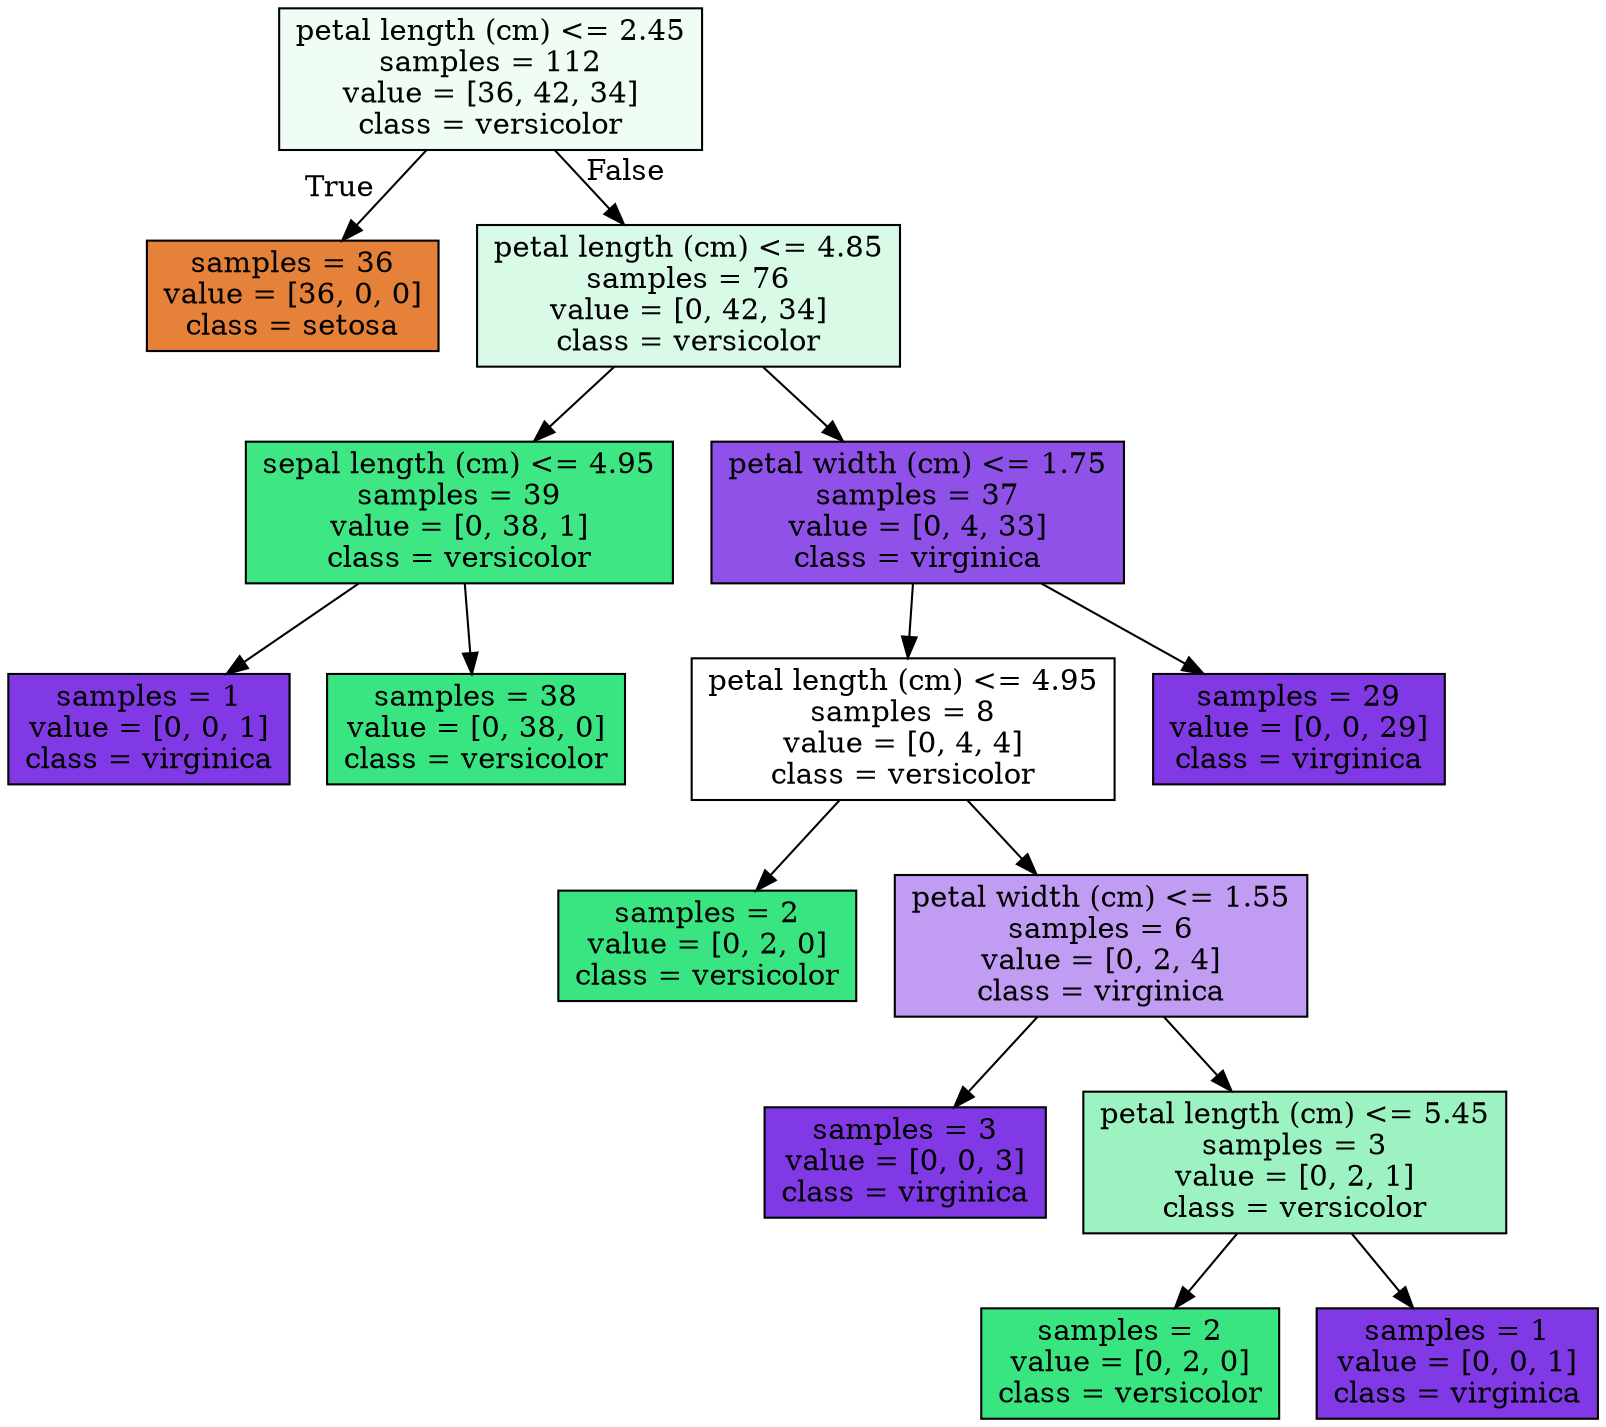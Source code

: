 digraph Tree {
node [shape=box, style="filled", color="black"] ;
0 [label="petal length (cm) <= 2.45\nsamples = 112\nvalue = [36, 42, 34]\nclass = versicolor", fillcolor="#39e58114"] ;
1 [label="samples = 36\nvalue = [36, 0, 0]\nclass = setosa", fillcolor="#e58139ff"] ;
0 -> 1 [labeldistance=2.5, labelangle=45, headlabel="True"] ;
2 [label="petal length (cm) <= 4.85\nsamples = 76\nvalue = [0, 42, 34]\nclass = versicolor", fillcolor="#39e58131"] ;
0 -> 2 [labeldistance=2.5, labelangle=-45, headlabel="False"] ;
3 [label="sepal length (cm) <= 4.95\nsamples = 39\nvalue = [0, 38, 1]\nclass = versicolor", fillcolor="#39e581f8"] ;
2 -> 3 ;
4 [label="samples = 1\nvalue = [0, 0, 1]\nclass = virginica", fillcolor="#8139e5ff"] ;
3 -> 4 ;
5 [label="samples = 38\nvalue = [0, 38, 0]\nclass = versicolor", fillcolor="#39e581ff"] ;
3 -> 5 ;
6 [label="petal width (cm) <= 1.75\nsamples = 37\nvalue = [0, 4, 33]\nclass = virginica", fillcolor="#8139e5e0"] ;
2 -> 6 ;
7 [label="petal length (cm) <= 4.95\nsamples = 8\nvalue = [0, 4, 4]\nclass = versicolor", fillcolor="#39e58100"] ;
6 -> 7 ;
8 [label="samples = 2\nvalue = [0, 2, 0]\nclass = versicolor", fillcolor="#39e581ff"] ;
7 -> 8 ;
9 [label="petal width (cm) <= 1.55\nsamples = 6\nvalue = [0, 2, 4]\nclass = virginica", fillcolor="#8139e57f"] ;
7 -> 9 ;
10 [label="samples = 3\nvalue = [0, 0, 3]\nclass = virginica", fillcolor="#8139e5ff"] ;
9 -> 10 ;
11 [label="petal length (cm) <= 5.45\nsamples = 3\nvalue = [0, 2, 1]\nclass = versicolor", fillcolor="#39e5817f"] ;
9 -> 11 ;
12 [label="samples = 2\nvalue = [0, 2, 0]\nclass = versicolor", fillcolor="#39e581ff"] ;
11 -> 12 ;
13 [label="samples = 1\nvalue = [0, 0, 1]\nclass = virginica", fillcolor="#8139e5ff"] ;
11 -> 13 ;
14 [label="samples = 29\nvalue = [0, 0, 29]\nclass = virginica", fillcolor="#8139e5ff"] ;
6 -> 14 ;
}